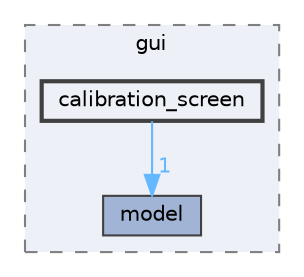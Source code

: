 digraph "C:/Github/PM3-Cable_Monitor/Software/Cable-Monitor_TouchGFX/Cable_Monitor_Horwey/TouchGFX/gui/include/gui/calibration_screen"
{
 // LATEX_PDF_SIZE
  bgcolor="transparent";
  edge [fontname=Helvetica,fontsize=10,labelfontname=Helvetica,labelfontsize=10];
  node [fontname=Helvetica,fontsize=10,shape=box,height=0.2,width=0.4];
  compound=true
  subgraph clusterdir_b06536b250956a6feb5134863578089f {
    graph [ bgcolor="#edf0f7", pencolor="grey50", label="gui", fontname=Helvetica,fontsize=10 style="filled,dashed", URL="dir_b06536b250956a6feb5134863578089f.html",tooltip=""]
  dir_d2caef49de2ed57468ff267ad03e39e4 [label="model", fillcolor="#a2b4d6", color="grey25", style="filled", URL="dir_d2caef49de2ed57468ff267ad03e39e4.html",tooltip=""];
  dir_bafca55e433ac504e7315e05826d9b3f [label="calibration_screen", fillcolor="#edf0f7", color="grey25", style="filled,bold", URL="dir_bafca55e433ac504e7315e05826d9b3f.html",tooltip=""];
  }
  dir_bafca55e433ac504e7315e05826d9b3f->dir_d2caef49de2ed57468ff267ad03e39e4 [headlabel="1", labeldistance=1.5 headhref="dir_000000_000028.html" href="dir_000000_000028.html" color="steelblue1" fontcolor="steelblue1"];
}
